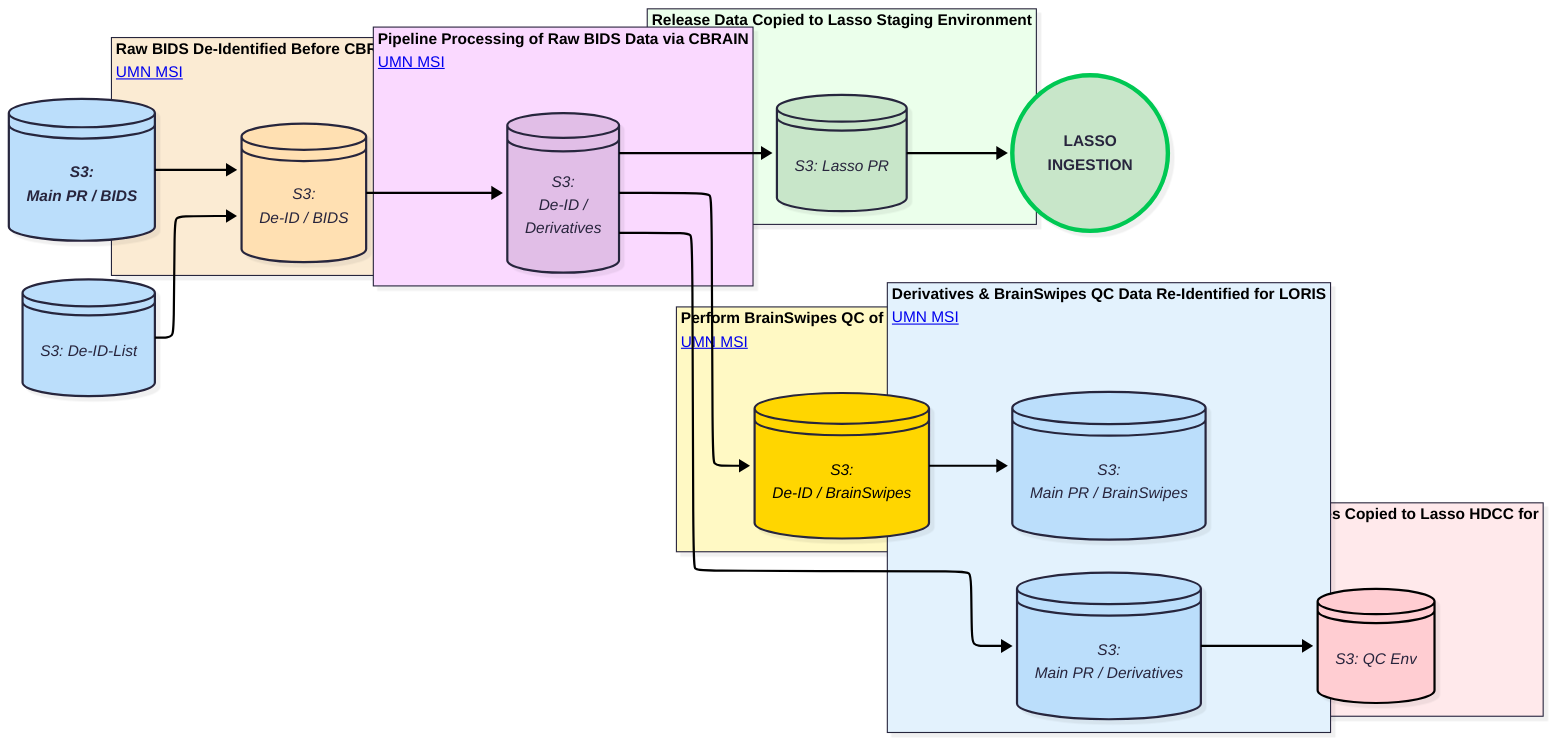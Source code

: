 ---
config:
  layout: elk
  look: neo
  theme: redux
---
flowchart LR
 subgraph s2["<b>Pipeline Processing of Raw BIDS Data via CBRAIN</b><br><a href=../../orgcharts/#midb-informatics-hub-msi rel=noopener>UMN MSI</a>"]
        n25["<i>S3:<br>De-ID /<br>Derivatives</i>"]
  end
 subgraph s3["<b>Derivatives &amp; BrainSwipes QC Data Re-Identified for LORIS<br></b><a href=../../orgcharts/#midb-informatics-hub-msi rel=noopener>UMN MSI</a>"]
        n28["<i>S3:<br>Main PR / Derivatives</i>"]
        n46["<i>S3:<br>Main PR / BrainSwipes</i>"]
  end
 subgraph s4["<b>Perform BrainSwipes QC of MRI Derivatives<br></b><a href=../../orgcharts/#midb-informatics-hub-msi rel=noopener>UMN MSI</a>"]
        n33["<i>S3:<br>De-ID / BrainSwipes</i>"]
  end
 subgraph s5["<b>Release Data Copied to Lasso Staging Environment</b><br><a href=../../orgcharts/#midb-informatics-hub-msi>UMN MSI</a>"]
        n36["<i>S3: Lasso PR</i>"]
  end
 subgraph s7["<br>"]
        n40(("<b>LASSO<br>INGESTION</b>"))
  end
 subgraph s8["<b>Re-ID Derivatives Copied to Lasso HDCC for<br>Ongoing QC</b>"]
        n48["<i>S3: QC Env</i>"]
  end
 subgraph s9["<b>Raw BIDS De-Identified Before CBRAIN Processing</b><br><a href=../../orgcharts/#midb-informatics-hub-msi rel=noopener>UMN MSI</a>"]
        n50["<i>S3:<br>De-ID / BIDS</i>"]
  end
    n25 --> n28 & n36 & n33
    n28 --> n48
    n36 --> n40
    n33 --> n46
    n50 --> n25
    n51["<i><b>S3:<br>Main PR / BIDS</b><br></i>"] --> n50
    n52@{ label: "<i style=\"--tw-scale-x:\">S3: De-ID-List</i>" } --> n50
    n25@{ shape: disk}
    n28@{ shape: disk}
    n46@{ shape: disk}
    n33@{ shape: disk}
    n36@{ shape: disk}
    n48@{ shape: disk}
    n50@{ shape: disk}
    n51@{ shape: disk}
    n52@{ shape: disk}
    style n25 fill:#E1BEE7
    style n28 fill:#BBDEFB
    style n46 fill:#BBDEFB
    style n33 fill:#FFD600,color:#000000
    style n36 fill:#C8E6C9
    style n40 fill:#C8E6C9,stroke:#00C853,stroke-width:4px,stroke-dasharray: 0
    style n48 fill:#FFCDD2,stroke:#000000
    style n50 fill:#FFE0B2
    style n51 fill:#BBDEFB
    style n52 fill:#BBDEFB
    style s4 fill:#FFF9C4
    style s5 fill:#EBFFEB
    style s2 fill:#FAD9FF
    style s3 fill:#E3F2FD
    style s7 stroke:none,fill:transparent
    style s8 fill:#ffe9eb
    style s9 fill:#fbebd3